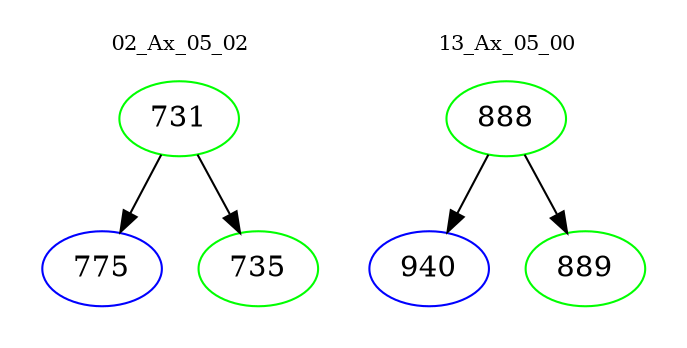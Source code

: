 digraph{
subgraph cluster_0 {
color = white
label = "02_Ax_05_02";
fontsize=10;
T0_731 [label="731", color="green"]
T0_731 -> T0_775 [color="black"]
T0_775 [label="775", color="blue"]
T0_731 -> T0_735 [color="black"]
T0_735 [label="735", color="green"]
}
subgraph cluster_1 {
color = white
label = "13_Ax_05_00";
fontsize=10;
T1_888 [label="888", color="green"]
T1_888 -> T1_940 [color="black"]
T1_940 [label="940", color="blue"]
T1_888 -> T1_889 [color="black"]
T1_889 [label="889", color="green"]
}
}
